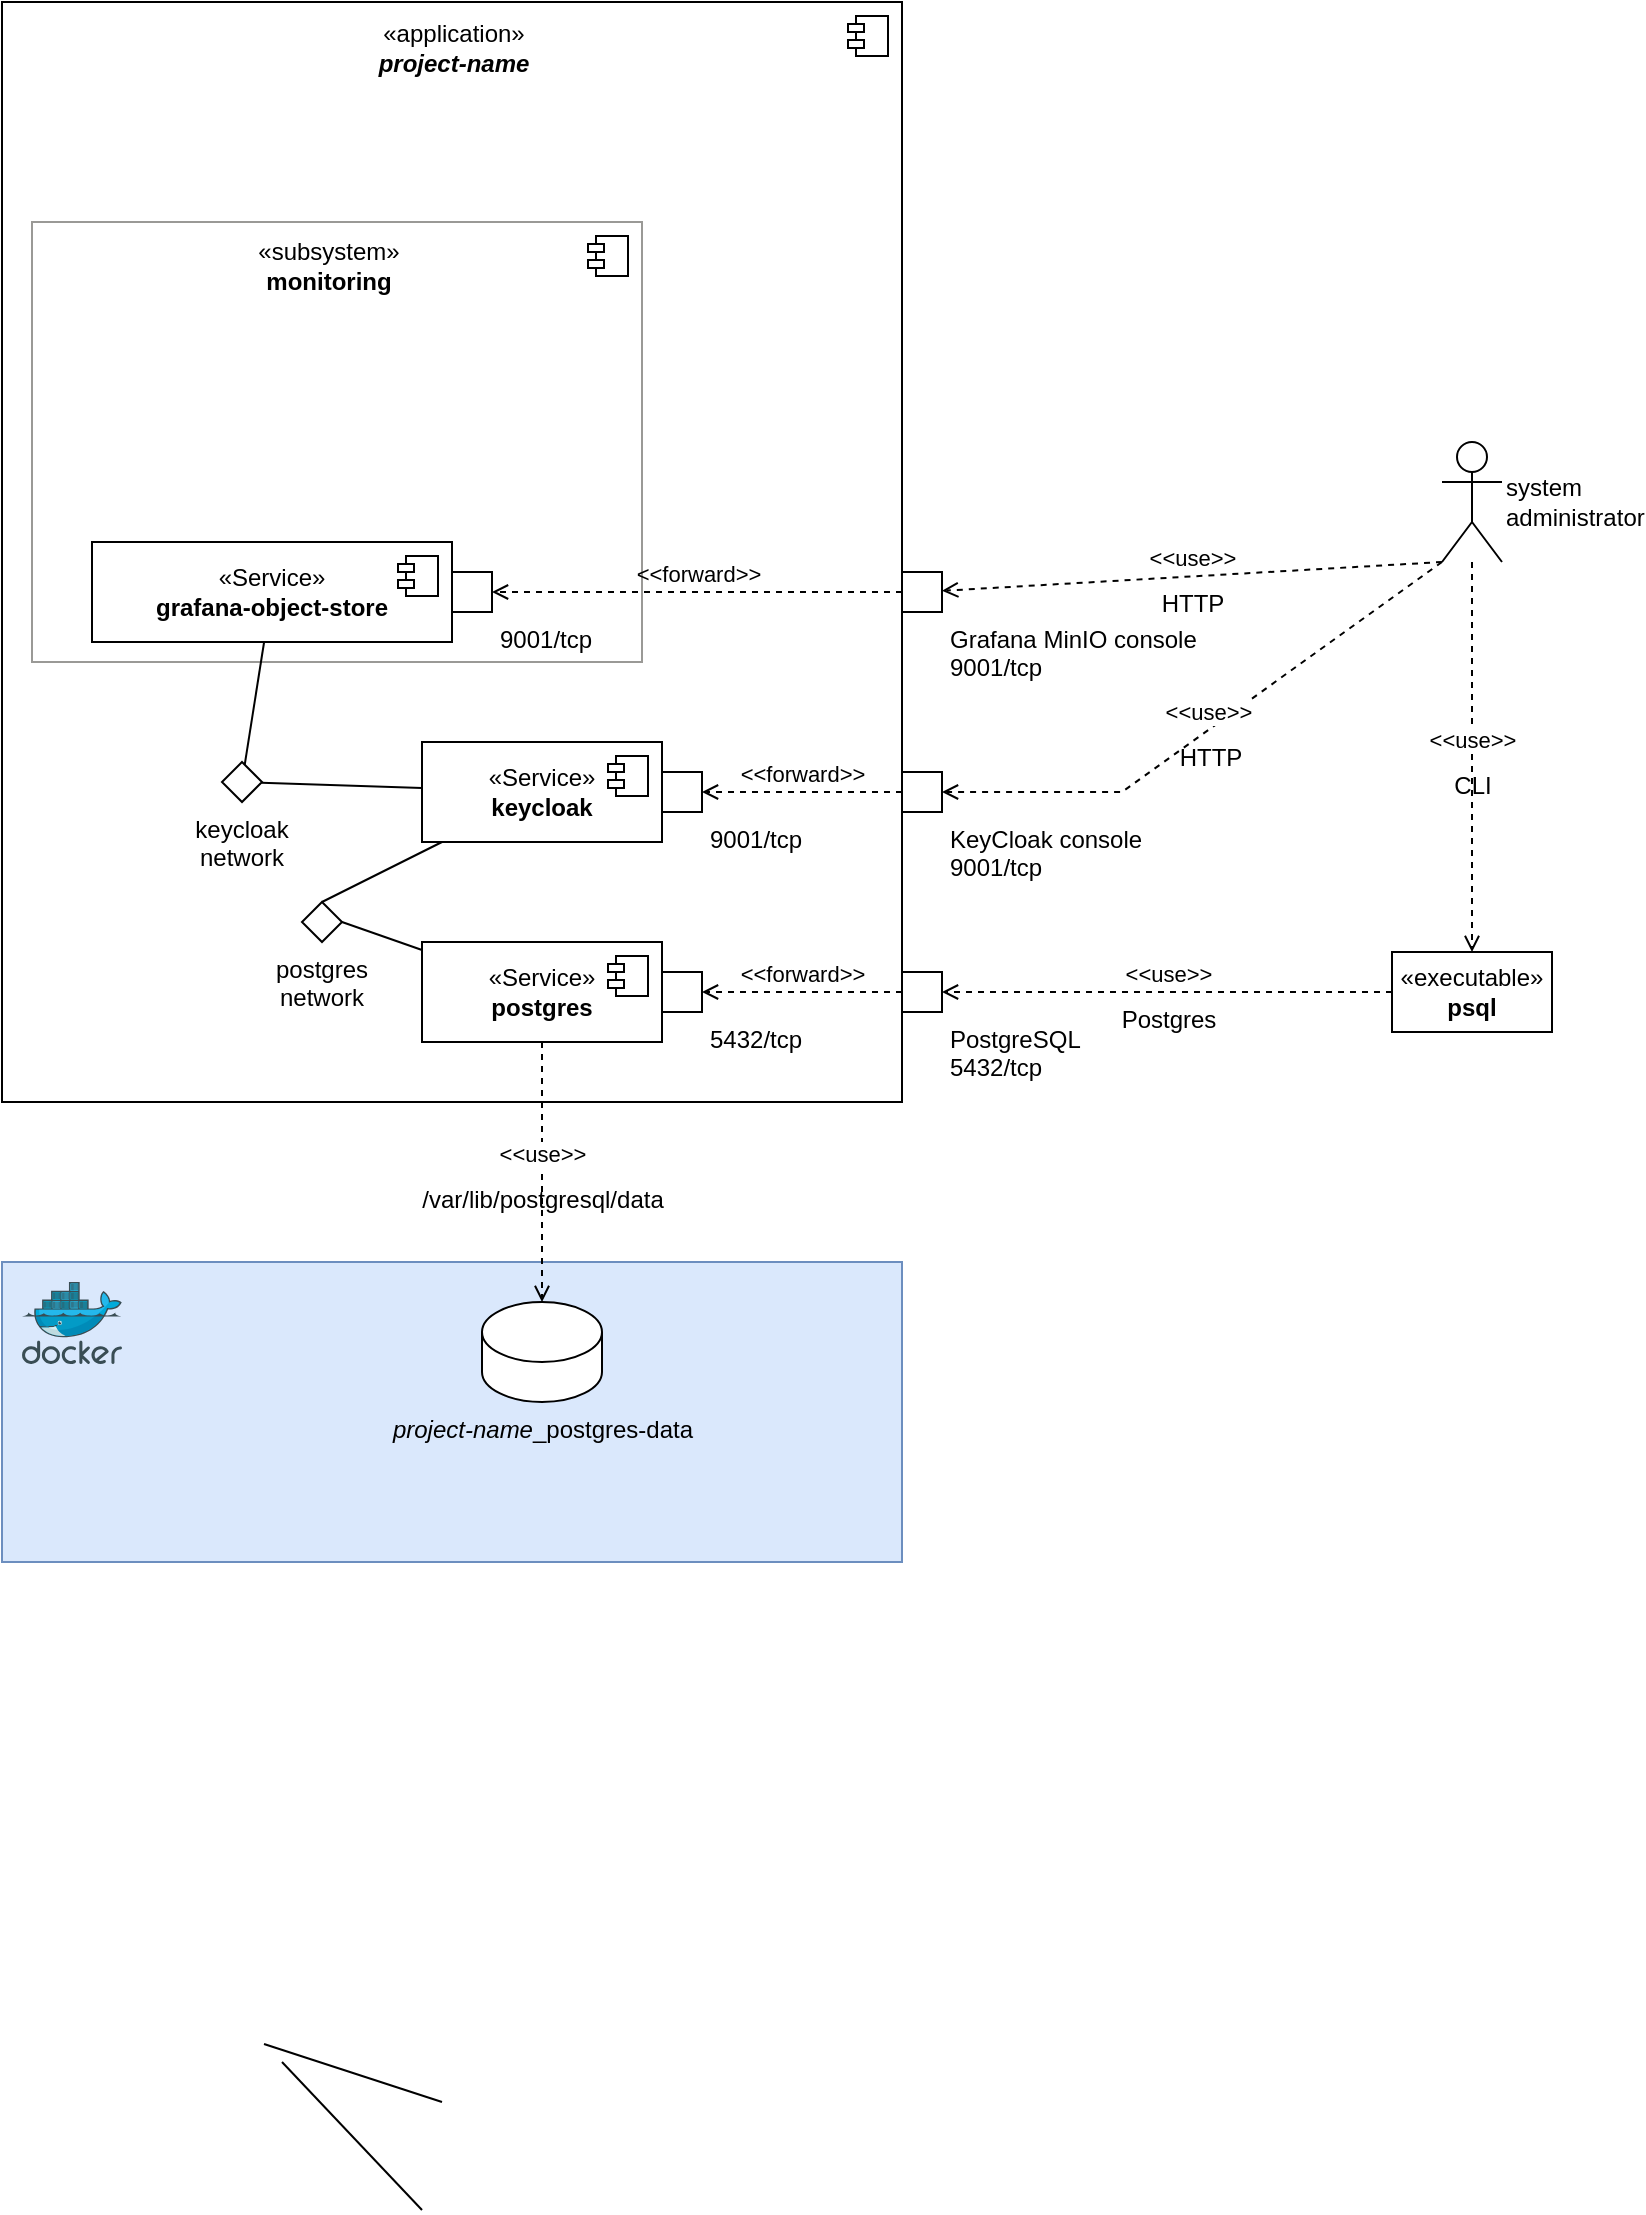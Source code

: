 <mxfile version="24.7.7">
  <diagram name="Page-1" id="SIgMZnerG_iYLE5ZJLFD">
    <mxGraphModel dx="985" dy="603" grid="1" gridSize="10" guides="1" tooltips="1" connect="1" arrows="1" fold="1" page="1" pageScale="1" pageWidth="850" pageHeight="1100" math="0" shadow="0">
      <root>
        <mxCell id="0" />
        <mxCell id="1" parent="0" />
        <mxCell id="qlIXoKWPRawoEKukP9Xa-39" value="" style="html=1;dropTarget=1;whiteSpace=wrap;container=1;collapsible=0;recursiveResize=0;rotatable=0;movableLabel=1;fillColor=#dae8fc;strokeColor=#6c8ebf;" vertex="1" parent="1">
          <mxGeometry x="40" y="650" width="450" height="150" as="geometry">
            <mxPoint x="4" y="-52" as="offset" />
          </mxGeometry>
        </mxCell>
        <mxCell id="qlIXoKWPRawoEKukP9Xa-56" value="" style="endArrow=none;html=1;rounded=0;align=center;verticalAlign=bottom;labelBackgroundColor=none;exitX=1;exitY=0.5;exitDx=0;exitDy=0;" edge="1" parent="qlIXoKWPRawoEKukP9Xa-39" source="qlIXoKWPRawoEKukP9Xa-55">
          <mxGeometry relative="1" as="geometry">
            <mxPoint x="210" y="474" as="targetPoint" />
            <mxPoint x="140" y="400" as="sourcePoint" />
          </mxGeometry>
        </mxCell>
        <mxCell id="qlIXoKWPRawoEKukP9Xa-57" value="" style="endArrow=none;html=1;rounded=0;align=center;verticalAlign=bottom;labelBackgroundColor=none;entryX=0.5;entryY=0;entryDx=0;entryDy=0;" edge="1" parent="qlIXoKWPRawoEKukP9Xa-39" target="qlIXoKWPRawoEKukP9Xa-55">
          <mxGeometry relative="1" as="geometry">
            <mxPoint x="220" y="420" as="sourcePoint" />
            <mxPoint x="131" y="391" as="targetPoint" />
          </mxGeometry>
        </mxCell>
        <mxCell id="qlIXoKWPRawoEKukP9Xa-36" value="&lt;i&gt;project-name&lt;/i&gt;_postgres-data" style="shape=cylinder3;boundedLbl=1;backgroundOutline=1;size=15;labelPosition=center;verticalLabelPosition=bottom;align=center;verticalAlign=top;html=1;" vertex="1" parent="qlIXoKWPRawoEKukP9Xa-39">
          <mxGeometry x="240" y="20" width="60" height="50" as="geometry" />
        </mxCell>
        <mxCell id="qlIXoKWPRawoEKukP9Xa-60" value="" style="image;sketch=0;aspect=fixed;html=1;points=[];align=center;fontSize=12;image=img/lib/mscae/Docker.svg;" vertex="1" parent="qlIXoKWPRawoEKukP9Xa-39">
          <mxGeometry x="10" y="10" width="50" height="41" as="geometry" />
        </mxCell>
        <mxCell id="qlIXoKWPRawoEKukP9Xa-7" value="«application»&lt;br&gt;&lt;b&gt;&lt;i&gt;project-name&lt;/i&gt;&lt;/b&gt;" style="html=1;dropTarget=1;whiteSpace=wrap;container=1;collapsible=0;recursiveResize=0;rotatable=0;movableLabel=1;" vertex="1" parent="1">
          <mxGeometry x="40" y="20" width="450" height="550" as="geometry">
            <mxPoint x="1" y="-252" as="offset" />
          </mxGeometry>
        </mxCell>
        <mxCell id="qlIXoKWPRawoEKukP9Xa-8" value="" style="shape=module;jettyWidth=8;jettyHeight=4;" vertex="1" parent="qlIXoKWPRawoEKukP9Xa-7">
          <mxGeometry x="1" width="20" height="20" relative="1" as="geometry">
            <mxPoint x="-27" y="7" as="offset" />
          </mxGeometry>
        </mxCell>
        <mxCell id="HEQlv6qlo-wlOD0AThu1-10" value="«subsystem»&lt;br&gt;&lt;b&gt;monitoring&lt;/b&gt;" style="html=1;dropTarget=1;whiteSpace=wrap;container=1;collapsible=0;recursiveResize=0;rotatable=0;movableLabel=1;strokeColor=#9a9996;" parent="qlIXoKWPRawoEKukP9Xa-7" vertex="1">
          <mxGeometry x="15" y="110" width="305" height="220" as="geometry">
            <mxPoint x="-4" y="-88" as="offset" />
          </mxGeometry>
        </mxCell>
        <mxCell id="HEQlv6qlo-wlOD0AThu1-11" value="" style="shape=module;jettyWidth=8;jettyHeight=4;" parent="HEQlv6qlo-wlOD0AThu1-10" vertex="1">
          <mxGeometry x="1" width="20" height="20" relative="1" as="geometry">
            <mxPoint x="-27" y="7" as="offset" />
          </mxGeometry>
        </mxCell>
        <mxCell id="HEQlv6qlo-wlOD0AThu1-8" value="«Service»&lt;br&gt;&lt;b&gt;grafana-object-store&lt;/b&gt;" style="html=1;dropTarget=0;whiteSpace=wrap;" parent="HEQlv6qlo-wlOD0AThu1-10" vertex="1">
          <mxGeometry x="30" y="160" width="180" height="50" as="geometry" />
        </mxCell>
        <mxCell id="HEQlv6qlo-wlOD0AThu1-9" value="" style="shape=module;jettyWidth=8;jettyHeight=4;" parent="HEQlv6qlo-wlOD0AThu1-8" vertex="1">
          <mxGeometry x="1" width="20" height="20" relative="1" as="geometry">
            <mxPoint x="-27" y="7" as="offset" />
          </mxGeometry>
        </mxCell>
        <mxCell id="qlIXoKWPRawoEKukP9Xa-19" value="9001/tcp" style="fontStyle=0;labelPosition=right;verticalLabelPosition=bottom;align=left;verticalAlign=top;spacingLeft=2;" vertex="1" parent="HEQlv6qlo-wlOD0AThu1-10">
          <mxGeometry x="210" y="175" width="20" height="20" as="geometry" />
        </mxCell>
        <mxCell id="HEQlv6qlo-wlOD0AThu1-1" value="«Service»&lt;br&gt;&lt;b&gt;keycloak&lt;/b&gt;" style="html=1;dropTarget=0;whiteSpace=wrap;" parent="qlIXoKWPRawoEKukP9Xa-7" vertex="1">
          <mxGeometry x="210" y="370" width="120" height="50" as="geometry" />
        </mxCell>
        <mxCell id="HEQlv6qlo-wlOD0AThu1-2" value="" style="shape=module;jettyWidth=8;jettyHeight=4;" parent="HEQlv6qlo-wlOD0AThu1-1" vertex="1">
          <mxGeometry x="1" width="20" height="20" relative="1" as="geometry">
            <mxPoint x="-27" y="7" as="offset" />
          </mxGeometry>
        </mxCell>
        <mxCell id="HEQlv6qlo-wlOD0AThu1-4" value="keycloak&#xa;network" style="rhombus;aspect=fixed;labelPosition=center;verticalLabelPosition=bottom;align=center;verticalAlign=top;" parent="qlIXoKWPRawoEKukP9Xa-7" vertex="1">
          <mxGeometry x="110" y="380" width="20" height="20" as="geometry" />
        </mxCell>
        <mxCell id="HEQlv6qlo-wlOD0AThu1-6" value="" style="endArrow=none;html=1;rounded=0;align=center;verticalAlign=bottom;labelBackgroundColor=none;" parent="qlIXoKWPRawoEKukP9Xa-7" source="HEQlv6qlo-wlOD0AThu1-4" target="HEQlv6qlo-wlOD0AThu1-1" edge="1">
          <mxGeometry relative="1" as="geometry">
            <mxPoint x="290" y="370" as="targetPoint" />
          </mxGeometry>
        </mxCell>
        <mxCell id="HEQlv6qlo-wlOD0AThu1-5" value="" style="endArrow=none;html=1;rounded=0;align=center;verticalAlign=bottom;labelBackgroundColor=none;" parent="qlIXoKWPRawoEKukP9Xa-7" source="HEQlv6qlo-wlOD0AThu1-8" target="HEQlv6qlo-wlOD0AThu1-4" edge="1">
          <mxGeometry relative="1" as="geometry">
            <mxPoint x="150" y="370" as="sourcePoint" />
          </mxGeometry>
        </mxCell>
        <mxCell id="qlIXoKWPRawoEKukP9Xa-4" value="9001/tcp" style="fontStyle=0;labelPosition=right;verticalLabelPosition=bottom;align=left;verticalAlign=top;spacingLeft=2;" vertex="1" parent="qlIXoKWPRawoEKukP9Xa-7">
          <mxGeometry x="330" y="385" width="20" height="20" as="geometry" />
        </mxCell>
        <mxCell id="qlIXoKWPRawoEKukP9Xa-25" value="«Service»&lt;br&gt;&lt;b&gt;postgres&lt;/b&gt;" style="html=1;dropTarget=0;whiteSpace=wrap;" vertex="1" parent="qlIXoKWPRawoEKukP9Xa-7">
          <mxGeometry x="210" y="470" width="120" height="50" as="geometry" />
        </mxCell>
        <mxCell id="qlIXoKWPRawoEKukP9Xa-26" value="" style="shape=module;jettyWidth=8;jettyHeight=4;" vertex="1" parent="qlIXoKWPRawoEKukP9Xa-25">
          <mxGeometry x="1" width="20" height="20" relative="1" as="geometry">
            <mxPoint x="-27" y="7" as="offset" />
          </mxGeometry>
        </mxCell>
        <mxCell id="qlIXoKWPRawoEKukP9Xa-27" value="5432/tcp" style="fontStyle=0;labelPosition=right;verticalLabelPosition=bottom;align=left;verticalAlign=top;spacingLeft=2;" vertex="1" parent="qlIXoKWPRawoEKukP9Xa-7">
          <mxGeometry x="330" y="485" width="20" height="20" as="geometry" />
        </mxCell>
        <mxCell id="qlIXoKWPRawoEKukP9Xa-33" value="postgres&#xa;network" style="rhombus;aspect=fixed;labelPosition=center;verticalLabelPosition=bottom;align=center;verticalAlign=top;" vertex="1" parent="qlIXoKWPRawoEKukP9Xa-7">
          <mxGeometry x="150" y="450" width="20" height="20" as="geometry" />
        </mxCell>
        <mxCell id="qlIXoKWPRawoEKukP9Xa-34" value="" style="endArrow=none;html=1;rounded=0;align=center;verticalAlign=bottom;labelBackgroundColor=none;exitX=1;exitY=0.5;exitDx=0;exitDy=0;" edge="1" parent="qlIXoKWPRawoEKukP9Xa-7" source="qlIXoKWPRawoEKukP9Xa-33" target="qlIXoKWPRawoEKukP9Xa-25">
          <mxGeometry relative="1" as="geometry">
            <mxPoint x="220" y="403" as="targetPoint" />
            <mxPoint x="140" y="400" as="sourcePoint" />
          </mxGeometry>
        </mxCell>
        <mxCell id="qlIXoKWPRawoEKukP9Xa-35" value="" style="endArrow=none;html=1;rounded=0;align=center;verticalAlign=bottom;labelBackgroundColor=none;entryX=0.5;entryY=0;entryDx=0;entryDy=0;" edge="1" parent="qlIXoKWPRawoEKukP9Xa-7" source="HEQlv6qlo-wlOD0AThu1-1" target="qlIXoKWPRawoEKukP9Xa-33">
          <mxGeometry relative="1" as="geometry">
            <mxPoint x="141" y="330" as="sourcePoint" />
            <mxPoint x="131" y="391" as="targetPoint" />
          </mxGeometry>
        </mxCell>
        <mxCell id="qlIXoKWPRawoEKukP9Xa-1" value="system&lt;br&gt;administrator" style="shape=umlActor;verticalLabelPosition=middle;verticalAlign=middle;html=1;labelBackgroundColor=default;labelPosition=right;align=left;" vertex="1" parent="1">
          <mxGeometry x="760" y="240" width="30" height="60" as="geometry" />
        </mxCell>
        <mxCell id="qlIXoKWPRawoEKukP9Xa-11" value="KeyCloak console&#xa;9001/tcp" style="fontStyle=0;labelPosition=right;verticalLabelPosition=bottom;align=left;verticalAlign=top;spacingLeft=2;" vertex="1" parent="1">
          <mxGeometry x="490" y="405" width="20" height="20" as="geometry" />
        </mxCell>
        <mxCell id="qlIXoKWPRawoEKukP9Xa-14" value="&amp;lt;&amp;lt;use&amp;gt;&amp;gt;" style="endArrow=open;html=1;rounded=0;align=center;verticalAlign=bottom;dashed=1;endFill=0;labelBackgroundColor=default;exitX=0;exitY=1;exitDx=0;exitDy=0;exitPerimeter=0;" edge="1" parent="1" source="qlIXoKWPRawoEKukP9Xa-1" target="qlIXoKWPRawoEKukP9Xa-11">
          <mxGeometry relative="1" as="geometry">
            <mxPoint x="340" y="320" as="sourcePoint" />
            <mxPoint x="500" y="320" as="targetPoint" />
            <Array as="points">
              <mxPoint x="600" y="415" />
            </Array>
          </mxGeometry>
        </mxCell>
        <mxCell id="qlIXoKWPRawoEKukP9Xa-15" value="HTTP" style="resizable=0;html=1;align=center;verticalAlign=top;labelBackgroundColor=none;" connectable="0" vertex="1" parent="qlIXoKWPRawoEKukP9Xa-14">
          <mxGeometry relative="1" as="geometry" />
        </mxCell>
        <mxCell id="qlIXoKWPRawoEKukP9Xa-16" value="&amp;lt;&amp;lt;forward&amp;gt;&amp;gt;" style="endArrow=open;html=1;rounded=0;align=center;verticalAlign=bottom;dashed=1;endFill=0;labelBackgroundColor=none;" edge="1" parent="1" source="qlIXoKWPRawoEKukP9Xa-11" target="qlIXoKWPRawoEKukP9Xa-4">
          <mxGeometry relative="1" as="geometry">
            <mxPoint x="340" y="320" as="sourcePoint" />
            <mxPoint x="500" y="320" as="targetPoint" />
          </mxGeometry>
        </mxCell>
        <mxCell id="qlIXoKWPRawoEKukP9Xa-17" value="" style="resizable=0;html=1;align=center;verticalAlign=top;labelBackgroundColor=none;" connectable="0" vertex="1" parent="qlIXoKWPRawoEKukP9Xa-16">
          <mxGeometry relative="1" as="geometry" />
        </mxCell>
        <mxCell id="qlIXoKWPRawoEKukP9Xa-20" value="Grafana MinIO console&#xa;9001/tcp" style="fontStyle=0;labelPosition=right;verticalLabelPosition=bottom;align=left;verticalAlign=top;spacingLeft=2;" vertex="1" parent="1">
          <mxGeometry x="490" y="305" width="20" height="20" as="geometry" />
        </mxCell>
        <mxCell id="qlIXoKWPRawoEKukP9Xa-21" value="&amp;lt;&amp;lt;forward&amp;gt;&amp;gt;" style="endArrow=open;html=1;rounded=0;align=center;verticalAlign=bottom;dashed=1;endFill=0;labelBackgroundColor=none;" edge="1" parent="1" source="qlIXoKWPRawoEKukP9Xa-20" target="qlIXoKWPRawoEKukP9Xa-19">
          <mxGeometry relative="1" as="geometry">
            <mxPoint x="350" y="330" as="sourcePoint" />
            <mxPoint x="510" y="330" as="targetPoint" />
          </mxGeometry>
        </mxCell>
        <mxCell id="qlIXoKWPRawoEKukP9Xa-22" value="" style="resizable=0;html=1;align=center;verticalAlign=top;labelBackgroundColor=none;" connectable="0" vertex="1" parent="qlIXoKWPRawoEKukP9Xa-21">
          <mxGeometry relative="1" as="geometry" />
        </mxCell>
        <mxCell id="qlIXoKWPRawoEKukP9Xa-23" value="&amp;lt;&amp;lt;use&amp;gt;&amp;gt;" style="endArrow=open;html=1;rounded=0;align=center;verticalAlign=bottom;dashed=1;endFill=0;labelBackgroundColor=default;exitX=0;exitY=1;exitDx=0;exitDy=0;exitPerimeter=0;" edge="1" parent="1" source="qlIXoKWPRawoEKukP9Xa-1" target="qlIXoKWPRawoEKukP9Xa-20">
          <mxGeometry relative="1" as="geometry">
            <mxPoint x="650" y="300" as="sourcePoint" />
            <mxPoint x="529" y="520" as="targetPoint" />
          </mxGeometry>
        </mxCell>
        <mxCell id="qlIXoKWPRawoEKukP9Xa-24" value="HTTP" style="resizable=0;html=1;align=center;verticalAlign=top;labelBackgroundColor=none;" connectable="0" vertex="1" parent="qlIXoKWPRawoEKukP9Xa-23">
          <mxGeometry relative="1" as="geometry" />
        </mxCell>
        <mxCell id="qlIXoKWPRawoEKukP9Xa-28" value="PostgreSQL&#xa;5432/tcp" style="fontStyle=0;labelPosition=right;verticalLabelPosition=bottom;align=left;verticalAlign=top;spacingLeft=2;" vertex="1" parent="1">
          <mxGeometry x="490" y="505" width="20" height="20" as="geometry" />
        </mxCell>
        <mxCell id="qlIXoKWPRawoEKukP9Xa-29" value="&amp;lt;&amp;lt;forward&amp;gt;&amp;gt;" style="endArrow=open;html=1;rounded=0;align=center;verticalAlign=bottom;dashed=1;endFill=0;labelBackgroundColor=none;" edge="1" parent="1" source="qlIXoKWPRawoEKukP9Xa-28" target="qlIXoKWPRawoEKukP9Xa-27">
          <mxGeometry relative="1" as="geometry">
            <mxPoint x="500" y="425" as="sourcePoint" />
            <mxPoint x="400" y="425" as="targetPoint" />
          </mxGeometry>
        </mxCell>
        <mxCell id="qlIXoKWPRawoEKukP9Xa-30" value="" style="resizable=0;html=1;align=center;verticalAlign=top;labelBackgroundColor=none;" connectable="0" vertex="1" parent="qlIXoKWPRawoEKukP9Xa-29">
          <mxGeometry relative="1" as="geometry" />
        </mxCell>
        <mxCell id="qlIXoKWPRawoEKukP9Xa-31" value="&amp;lt;&amp;lt;use&amp;gt;&amp;gt;" style="endArrow=open;html=1;rounded=0;align=center;verticalAlign=bottom;dashed=1;endFill=0;labelBackgroundColor=default;" edge="1" parent="1" source="qlIXoKWPRawoEKukP9Xa-61" target="qlIXoKWPRawoEKukP9Xa-28">
          <mxGeometry relative="1" as="geometry">
            <mxPoint x="740" y="440" as="sourcePoint" />
            <mxPoint x="520" y="425" as="targetPoint" />
            <Array as="points" />
          </mxGeometry>
        </mxCell>
        <mxCell id="qlIXoKWPRawoEKukP9Xa-32" value="Postgres" style="resizable=0;html=1;align=center;verticalAlign=top;labelBackgroundColor=none;" connectable="0" vertex="1" parent="qlIXoKWPRawoEKukP9Xa-31">
          <mxGeometry relative="1" as="geometry" />
        </mxCell>
        <mxCell id="qlIXoKWPRawoEKukP9Xa-58" value="&amp;lt;&amp;lt;use&amp;gt;&amp;gt;" style="endArrow=open;html=1;rounded=0;align=center;verticalAlign=bottom;dashed=1;endFill=0;labelBackgroundColor=default;" edge="1" parent="1" source="qlIXoKWPRawoEKukP9Xa-25" target="qlIXoKWPRawoEKukP9Xa-36">
          <mxGeometry relative="1" as="geometry">
            <mxPoint x="320" y="540" as="sourcePoint" />
            <mxPoint x="480" y="540" as="targetPoint" />
          </mxGeometry>
        </mxCell>
        <mxCell id="qlIXoKWPRawoEKukP9Xa-59" value="/var/lib/postgresql/data" style="resizable=0;html=1;align=center;verticalAlign=top;labelBackgroundColor=none;" connectable="0" vertex="1" parent="qlIXoKWPRawoEKukP9Xa-58">
          <mxGeometry relative="1" as="geometry" />
        </mxCell>
        <mxCell id="qlIXoKWPRawoEKukP9Xa-61" value="«executable»&lt;br&gt;&lt;b&gt;psql&lt;/b&gt;" style="html=1;dropTarget=0;whiteSpace=wrap;" vertex="1" parent="1">
          <mxGeometry x="735" y="495" width="80" height="40" as="geometry" />
        </mxCell>
        <mxCell id="qlIXoKWPRawoEKukP9Xa-63" value="&amp;lt;&amp;lt;use&amp;gt;&amp;gt;" style="endArrow=open;html=1;rounded=0;align=center;verticalAlign=bottom;dashed=1;endFill=0;labelBackgroundColor=default;" edge="1" parent="1" source="qlIXoKWPRawoEKukP9Xa-1" target="qlIXoKWPRawoEKukP9Xa-61">
          <mxGeometry relative="1" as="geometry">
            <mxPoint x="320" y="370" as="sourcePoint" />
            <mxPoint x="480" y="370" as="targetPoint" />
          </mxGeometry>
        </mxCell>
        <mxCell id="qlIXoKWPRawoEKukP9Xa-64" value="&lt;div&gt;CLI&lt;/div&gt;&lt;div&gt;&lt;br&gt;&lt;/div&gt;" style="resizable=0;html=1;align=center;verticalAlign=top;labelBackgroundColor=none;" connectable="0" vertex="1" parent="qlIXoKWPRawoEKukP9Xa-63">
          <mxGeometry relative="1" as="geometry" />
        </mxCell>
      </root>
    </mxGraphModel>
  </diagram>
</mxfile>
